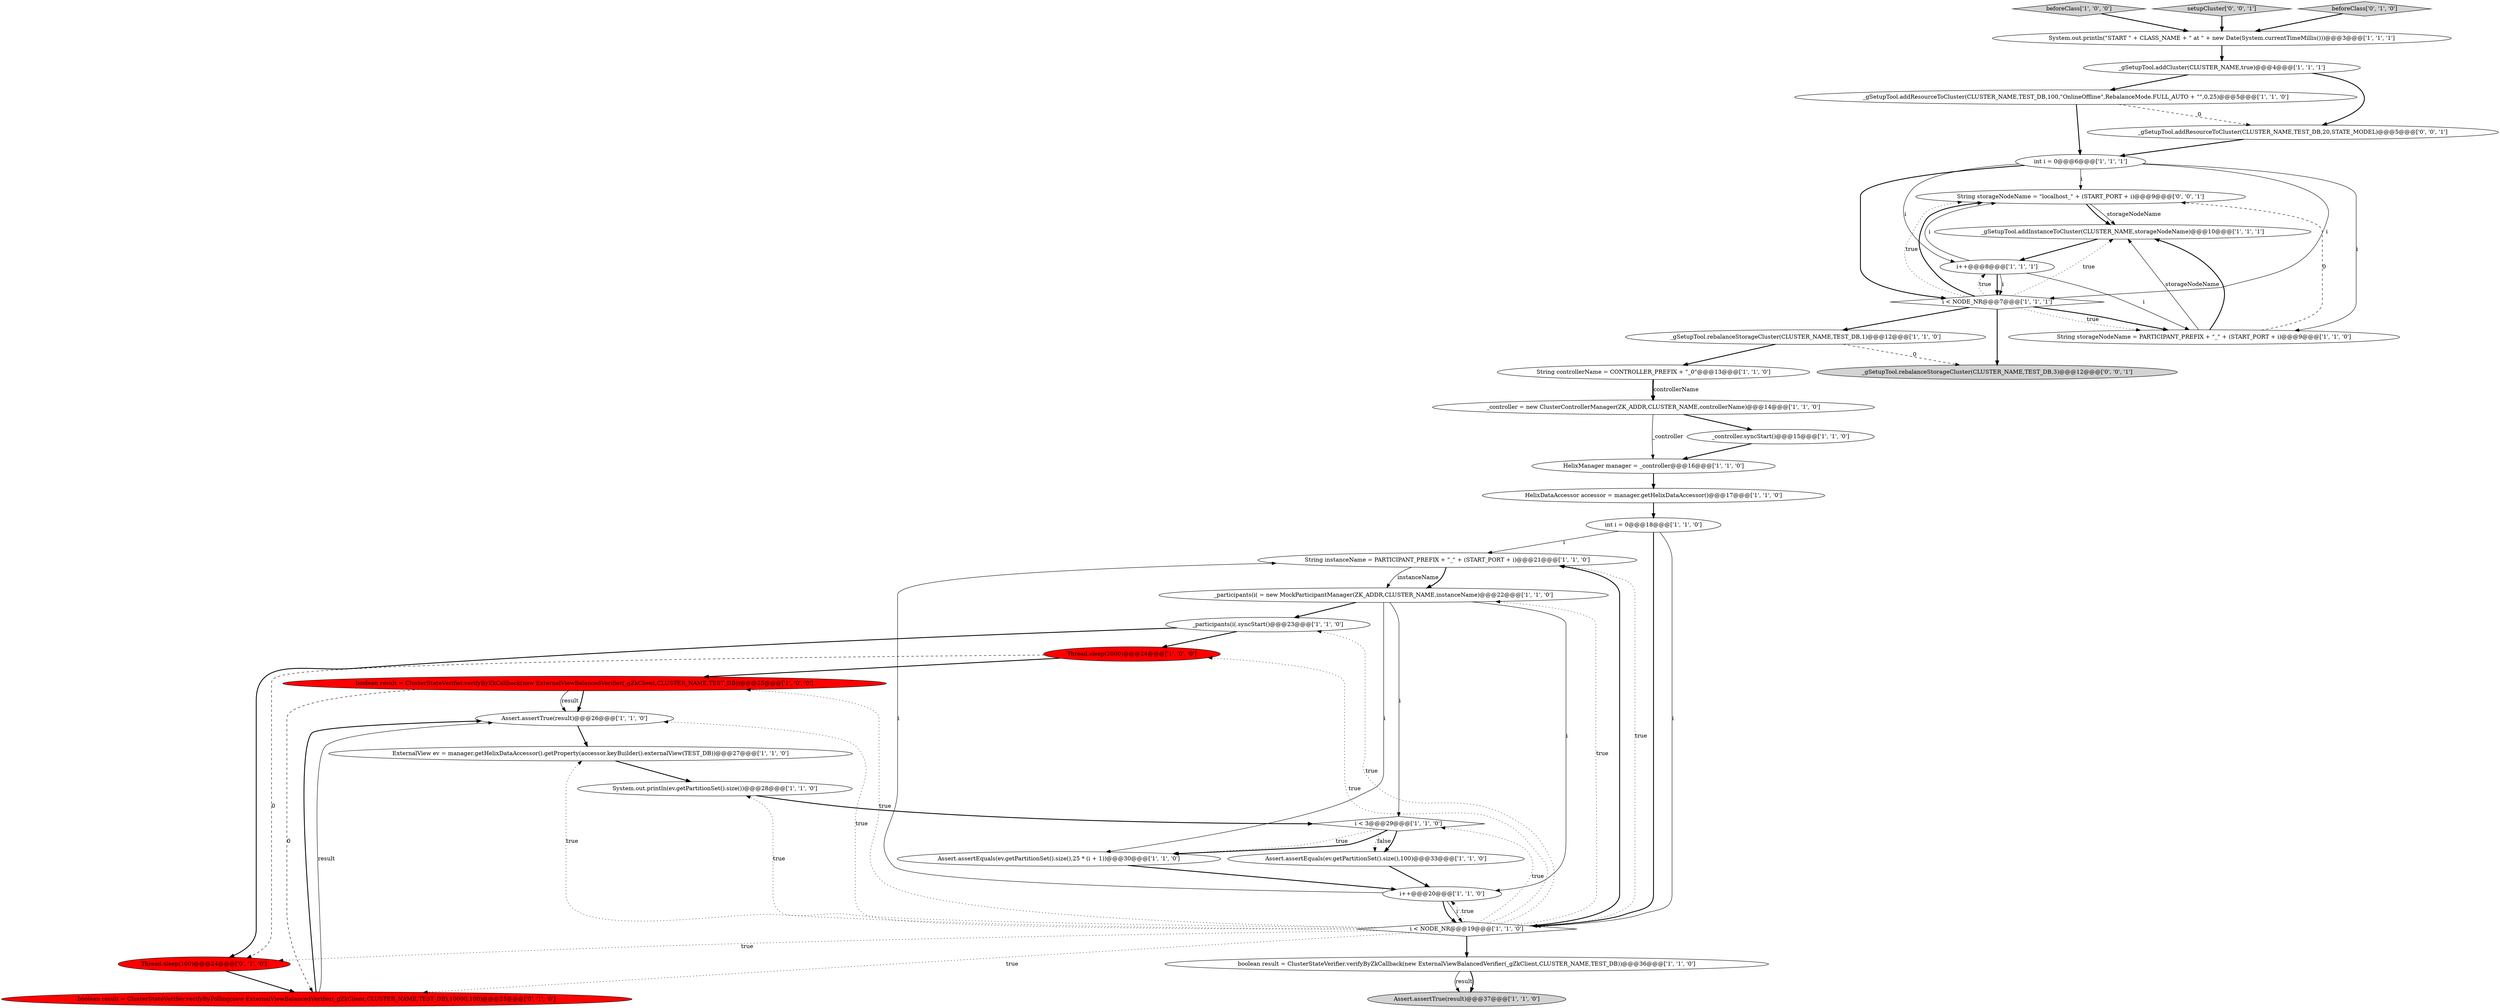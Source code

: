 digraph {
16 [style = filled, label = "int i = 0@@@6@@@['1', '1', '1']", fillcolor = white, shape = ellipse image = "AAA0AAABBB1BBB"];
0 [style = filled, label = "Assert.assertTrue(result)@@@26@@@['1', '1', '0']", fillcolor = white, shape = ellipse image = "AAA0AAABBB1BBB"];
8 [style = filled, label = "boolean result = ClusterStateVerifier.verifyByZkCallback(new ExternalViewBalancedVerifier(_gZkClient,CLUSTER_NAME,TEST_DB))@@@36@@@['1', '1', '0']", fillcolor = white, shape = ellipse image = "AAA0AAABBB1BBB"];
36 [style = filled, label = "String storageNodeName = \"localhost_\" + (START_PORT + i)@@@9@@@['0', '0', '1']", fillcolor = white, shape = ellipse image = "AAA0AAABBB3BBB"];
35 [style = filled, label = "_gSetupTool.rebalanceStorageCluster(CLUSTER_NAME,TEST_DB,3)@@@12@@@['0', '0', '1']", fillcolor = lightgray, shape = ellipse image = "AAA0AAABBB3BBB"];
15 [style = filled, label = "_gSetupTool.addCluster(CLUSTER_NAME,true)@@@4@@@['1', '1', '1']", fillcolor = white, shape = ellipse image = "AAA0AAABBB1BBB"];
18 [style = filled, label = "String controllerName = CONTROLLER_PREFIX + \"_0\"@@@13@@@['1', '1', '0']", fillcolor = white, shape = ellipse image = "AAA0AAABBB1BBB"];
27 [style = filled, label = "_participants(i(.syncStart()@@@23@@@['1', '1', '0']", fillcolor = white, shape = ellipse image = "AAA0AAABBB1BBB"];
28 [style = filled, label = "int i = 0@@@18@@@['1', '1', '0']", fillcolor = white, shape = ellipse image = "AAA0AAABBB1BBB"];
25 [style = filled, label = "System.out.println(\"START \" + CLASS_NAME + \" at \" + new Date(System.currentTimeMillis()))@@@3@@@['1', '1', '1']", fillcolor = white, shape = ellipse image = "AAA0AAABBB1BBB"];
30 [style = filled, label = "_controller = new ClusterControllerManager(ZK_ADDR,CLUSTER_NAME,controllerName)@@@14@@@['1', '1', '0']", fillcolor = white, shape = ellipse image = "AAA0AAABBB1BBB"];
1 [style = filled, label = "HelixManager manager = _controller@@@16@@@['1', '1', '0']", fillcolor = white, shape = ellipse image = "AAA0AAABBB1BBB"];
9 [style = filled, label = "ExternalView ev = manager.getHelixDataAccessor().getProperty(accessor.keyBuilder().externalView(TEST_DB))@@@27@@@['1', '1', '0']", fillcolor = white, shape = ellipse image = "AAA0AAABBB1BBB"];
4 [style = filled, label = "Assert.assertEquals(ev.getPartitionSet().size(),25 * (i + 1))@@@30@@@['1', '1', '0']", fillcolor = white, shape = ellipse image = "AAA0AAABBB1BBB"];
3 [style = filled, label = "i++@@@20@@@['1', '1', '0']", fillcolor = white, shape = ellipse image = "AAA0AAABBB1BBB"];
21 [style = filled, label = "String storageNodeName = PARTICIPANT_PREFIX + \"_\" + (START_PORT + i)@@@9@@@['1', '1', '0']", fillcolor = white, shape = ellipse image = "AAA0AAABBB1BBB"];
13 [style = filled, label = "i < NODE_NR@@@7@@@['1', '1', '1']", fillcolor = white, shape = diamond image = "AAA0AAABBB1BBB"];
32 [style = filled, label = "boolean result = ClusterStateVerifier.verifyByPolling(new ExternalViewBalancedVerifier(_gZkClient,CLUSTER_NAME,TEST_DB),10000,100)@@@25@@@['0', '1', '0']", fillcolor = red, shape = ellipse image = "AAA1AAABBB2BBB"];
14 [style = filled, label = "_gSetupTool.addResourceToCluster(CLUSTER_NAME,TEST_DB,100,\"OnlineOffline\",RebalanceMode.FULL_AUTO + \"\",0,25)@@@5@@@['1', '1', '0']", fillcolor = white, shape = ellipse image = "AAA0AAABBB1BBB"];
26 [style = filled, label = "Assert.assertTrue(result)@@@37@@@['1', '1', '0']", fillcolor = lightgray, shape = ellipse image = "AAA0AAABBB1BBB"];
10 [style = filled, label = "i++@@@8@@@['1', '1', '1']", fillcolor = white, shape = ellipse image = "AAA0AAABBB1BBB"];
22 [style = filled, label = "_gSetupTool.rebalanceStorageCluster(CLUSTER_NAME,TEST_DB,1)@@@12@@@['1', '1', '0']", fillcolor = white, shape = ellipse image = "AAA0AAABBB1BBB"];
2 [style = filled, label = "System.out.println(ev.getPartitionSet().size())@@@28@@@['1', '1', '0']", fillcolor = white, shape = ellipse image = "AAA0AAABBB1BBB"];
7 [style = filled, label = "Assert.assertEquals(ev.getPartitionSet().size(),100)@@@33@@@['1', '1', '0']", fillcolor = white, shape = ellipse image = "AAA0AAABBB1BBB"];
12 [style = filled, label = "_gSetupTool.addInstanceToCluster(CLUSTER_NAME,storageNodeName)@@@10@@@['1', '1', '1']", fillcolor = white, shape = ellipse image = "AAA0AAABBB1BBB"];
23 [style = filled, label = "_participants(i( = new MockParticipantManager(ZK_ADDR,CLUSTER_NAME,instanceName)@@@22@@@['1', '1', '0']", fillcolor = white, shape = ellipse image = "AAA0AAABBB1BBB"];
20 [style = filled, label = "HelixDataAccessor accessor = manager.getHelixDataAccessor()@@@17@@@['1', '1', '0']", fillcolor = white, shape = ellipse image = "AAA0AAABBB1BBB"];
17 [style = filled, label = "i < 3@@@29@@@['1', '1', '0']", fillcolor = white, shape = diamond image = "AAA0AAABBB1BBB"];
19 [style = filled, label = "Thread.sleep(2000)@@@24@@@['1', '0', '0']", fillcolor = red, shape = ellipse image = "AAA1AAABBB1BBB"];
24 [style = filled, label = "boolean result = ClusterStateVerifier.verifyByZkCallback(new ExternalViewBalancedVerifier(_gZkClient,CLUSTER_NAME,TEST_DB))@@@25@@@['1', '0', '0']", fillcolor = red, shape = ellipse image = "AAA1AAABBB1BBB"];
29 [style = filled, label = "beforeClass['1', '0', '0']", fillcolor = lightgray, shape = diamond image = "AAA0AAABBB1BBB"];
34 [style = filled, label = "_gSetupTool.addResourceToCluster(CLUSTER_NAME,TEST_DB,20,STATE_MODEL)@@@5@@@['0', '0', '1']", fillcolor = white, shape = ellipse image = "AAA0AAABBB3BBB"];
11 [style = filled, label = "String instanceName = PARTICIPANT_PREFIX + \"_\" + (START_PORT + i)@@@21@@@['1', '1', '0']", fillcolor = white, shape = ellipse image = "AAA0AAABBB1BBB"];
37 [style = filled, label = "setupCluster['0', '0', '1']", fillcolor = lightgray, shape = diamond image = "AAA0AAABBB3BBB"];
31 [style = filled, label = "beforeClass['0', '1', '0']", fillcolor = lightgray, shape = diamond image = "AAA0AAABBB2BBB"];
6 [style = filled, label = "i < NODE_NR@@@19@@@['1', '1', '0']", fillcolor = white, shape = diamond image = "AAA0AAABBB1BBB"];
33 [style = filled, label = "Thread.sleep(100)@@@24@@@['0', '1', '0']", fillcolor = red, shape = ellipse image = "AAA1AAABBB2BBB"];
5 [style = filled, label = "_controller.syncStart()@@@15@@@['1', '1', '0']", fillcolor = white, shape = ellipse image = "AAA0AAABBB1BBB"];
28->6 [style = bold, label=""];
32->0 [style = bold, label=""];
28->6 [style = solid, label="i"];
23->17 [style = solid, label="i"];
18->30 [style = bold, label=""];
1->20 [style = bold, label=""];
6->32 [style = dotted, label="true"];
36->12 [style = bold, label=""];
13->10 [style = dotted, label="true"];
6->19 [style = dotted, label="true"];
16->10 [style = solid, label="i"];
19->24 [style = bold, label=""];
12->10 [style = bold, label=""];
13->21 [style = dotted, label="true"];
6->11 [style = bold, label=""];
13->36 [style = bold, label=""];
25->15 [style = bold, label=""];
27->19 [style = bold, label=""];
13->22 [style = bold, label=""];
27->33 [style = bold, label=""];
6->11 [style = dotted, label="true"];
6->0 [style = dotted, label="true"];
6->3 [style = dotted, label="true"];
14->16 [style = bold, label=""];
16->36 [style = solid, label="i"];
4->3 [style = bold, label=""];
17->7 [style = dotted, label="false"];
15->34 [style = bold, label=""];
9->2 [style = bold, label=""];
16->21 [style = solid, label="i"];
24->0 [style = bold, label=""];
13->36 [style = dotted, label="true"];
23->4 [style = solid, label="i"];
24->0 [style = solid, label="result"];
21->36 [style = dashed, label="0"];
28->11 [style = solid, label="i"];
24->32 [style = dashed, label="0"];
5->1 [style = bold, label=""];
22->18 [style = bold, label=""];
18->30 [style = solid, label="controllerName"];
10->21 [style = solid, label="i"];
6->33 [style = dotted, label="true"];
2->17 [style = bold, label=""];
6->24 [style = dotted, label="true"];
16->13 [style = bold, label=""];
31->25 [style = bold, label=""];
15->14 [style = bold, label=""];
36->12 [style = solid, label="storageNodeName"];
17->4 [style = dotted, label="true"];
30->1 [style = solid, label="_controller"];
37->25 [style = bold, label=""];
3->6 [style = bold, label=""];
21->12 [style = solid, label="storageNodeName"];
10->13 [style = solid, label="i"];
21->12 [style = bold, label=""];
3->6 [style = solid, label="i"];
32->0 [style = solid, label="result"];
6->2 [style = dotted, label="true"];
10->13 [style = bold, label=""];
6->9 [style = dotted, label="true"];
30->5 [style = bold, label=""];
34->16 [style = bold, label=""];
33->32 [style = bold, label=""];
8->26 [style = solid, label="result"];
6->27 [style = dotted, label="true"];
17->4 [style = bold, label=""];
22->35 [style = dashed, label="0"];
0->9 [style = bold, label=""];
23->27 [style = bold, label=""];
11->23 [style = solid, label="instanceName"];
13->12 [style = dotted, label="true"];
14->34 [style = dashed, label="0"];
20->28 [style = bold, label=""];
6->23 [style = dotted, label="true"];
29->25 [style = bold, label=""];
8->26 [style = bold, label=""];
6->17 [style = dotted, label="true"];
7->3 [style = bold, label=""];
17->7 [style = bold, label=""];
6->8 [style = bold, label=""];
16->13 [style = solid, label="i"];
3->11 [style = solid, label="i"];
13->21 [style = bold, label=""];
19->33 [style = dashed, label="0"];
13->35 [style = bold, label=""];
11->23 [style = bold, label=""];
23->3 [style = solid, label="i"];
10->36 [style = solid, label="i"];
}
